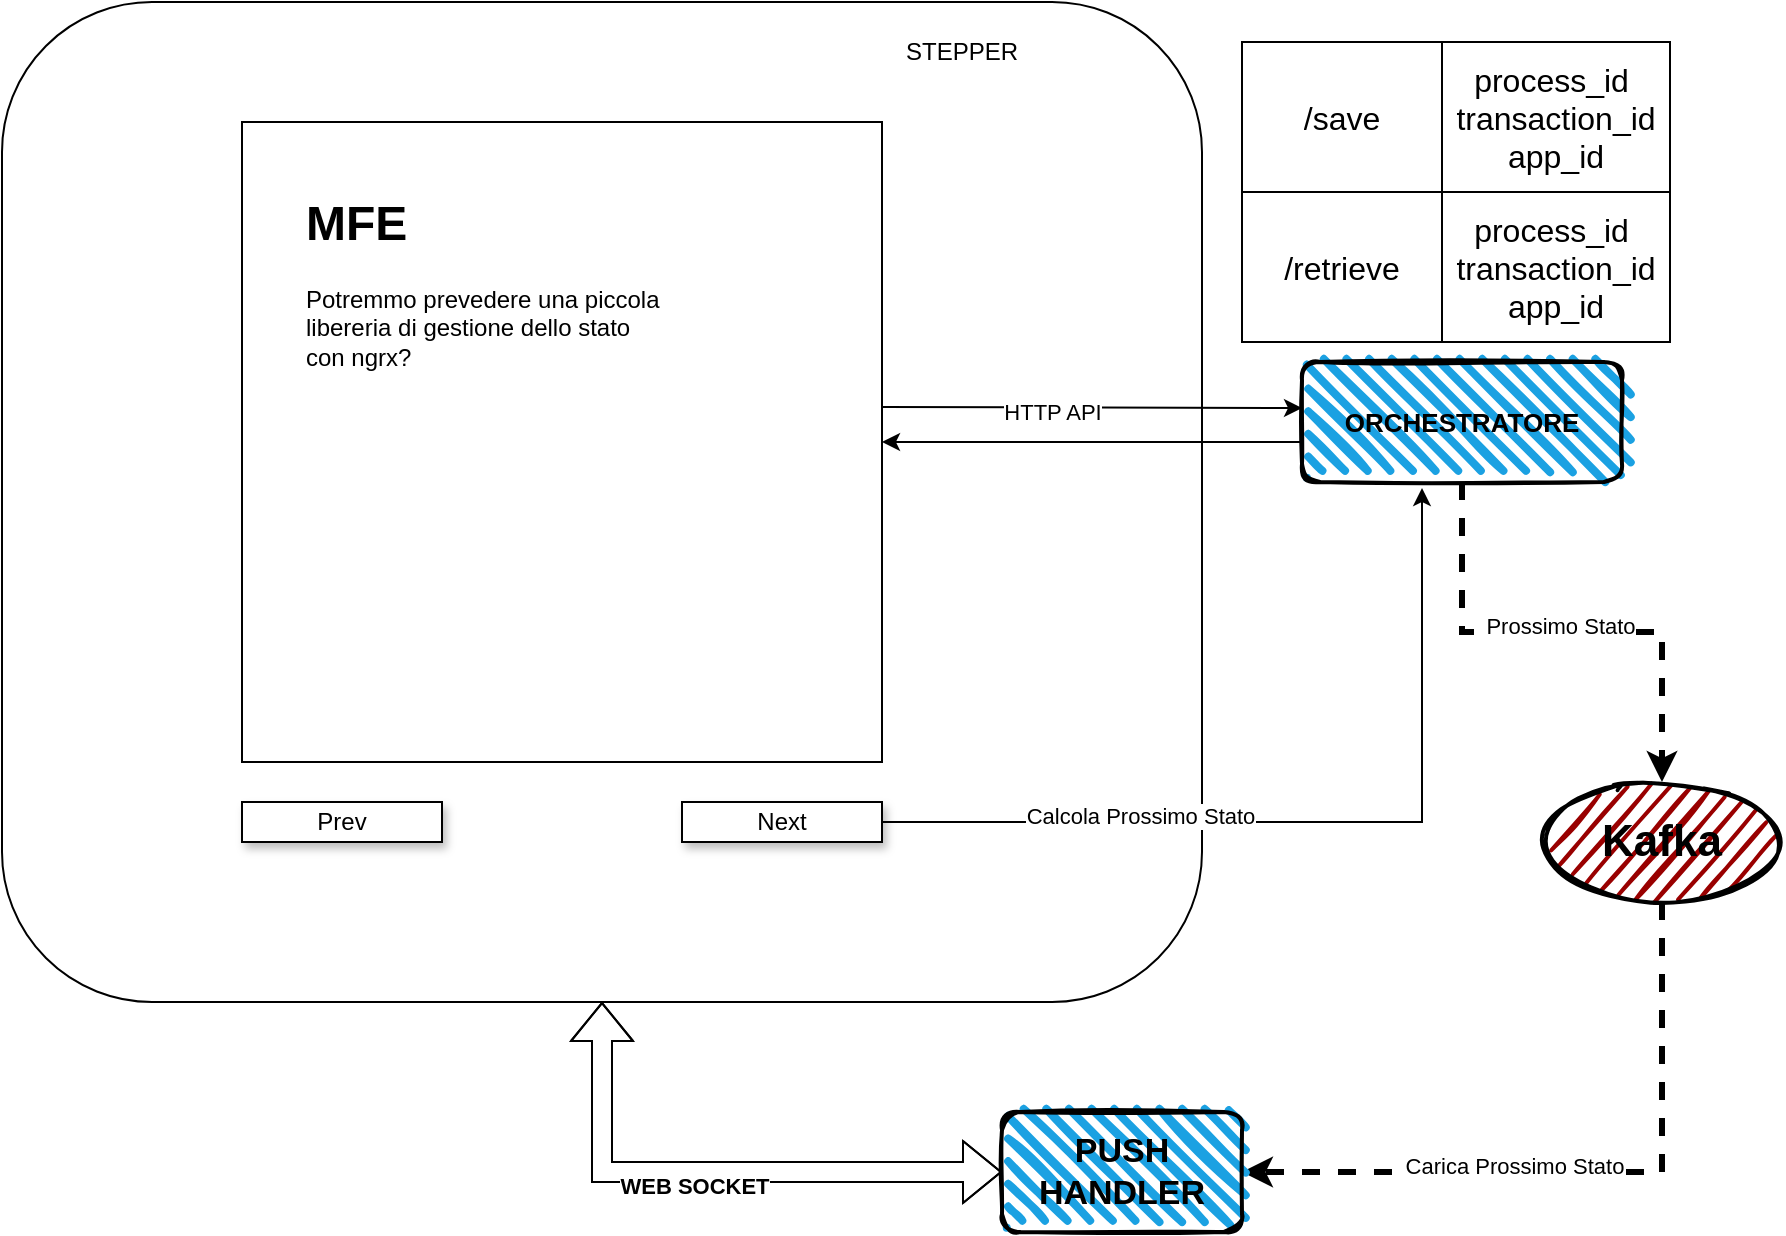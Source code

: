 <mxfile version="24.6.4" type="github">
  <diagram name="Pagina-1" id="C7_9IfkKeF7DStRpIM5F">
    <mxGraphModel dx="1069" dy="625" grid="1" gridSize="10" guides="1" tooltips="1" connect="1" arrows="1" fold="1" page="1" pageScale="1" pageWidth="827" pageHeight="1169" math="0" shadow="0">
      <root>
        <mxCell id="0" />
        <mxCell id="1" parent="0" />
        <mxCell id="WD45U_8TrC-EwpL1BpPQ-15" value="" style="edgeStyle=orthogonalEdgeStyle;rounded=0;orthogonalLoop=1;jettySize=auto;html=1;entryX=0;entryY=0.5;entryDx=0;entryDy=0;strokeWidth=1;shape=flexArrow;startArrow=block;" edge="1" parent="1" source="YzpoUHX3hyA8Y1LbCeKg-5" target="WD45U_8TrC-EwpL1BpPQ-6">
          <mxGeometry relative="1" as="geometry">
            <mxPoint x="310" y="580" as="targetPoint" />
          </mxGeometry>
        </mxCell>
        <mxCell id="WD45U_8TrC-EwpL1BpPQ-16" value="&lt;b&gt;WEB SOCKET&lt;/b&gt;" style="edgeLabel;html=1;align=center;verticalAlign=middle;resizable=0;points=[];" vertex="1" connectable="0" parent="WD45U_8TrC-EwpL1BpPQ-15">
          <mxGeometry x="-0.081" y="-6" relative="1" as="geometry">
            <mxPoint y="1" as="offset" />
          </mxGeometry>
        </mxCell>
        <mxCell id="YzpoUHX3hyA8Y1LbCeKg-5" value="" style="rounded=1;whiteSpace=wrap;html=1;" parent="1" vertex="1">
          <mxGeometry x="10" width="600" height="500" as="geometry" />
        </mxCell>
        <mxCell id="YzpoUHX3hyA8Y1LbCeKg-3" value="Prev" style="rounded=0;whiteSpace=wrap;html=1;shadow=1;" parent="1" vertex="1">
          <mxGeometry x="130" y="400" width="100" height="20" as="geometry" />
        </mxCell>
        <mxCell id="YzpoUHX3hyA8Y1LbCeKg-44" value="" style="edgeStyle=orthogonalEdgeStyle;rounded=0;orthogonalLoop=1;jettySize=auto;html=1;entryX=0.375;entryY=1.05;entryDx=0;entryDy=0;entryPerimeter=0;" parent="1" source="YzpoUHX3hyA8Y1LbCeKg-4" edge="1" target="YzpoUHX3hyA8Y1LbCeKg-10">
          <mxGeometry relative="1" as="geometry">
            <mxPoint x="690" y="410" as="targetPoint" />
          </mxGeometry>
        </mxCell>
        <mxCell id="WD45U_8TrC-EwpL1BpPQ-4" value="Calcola Prossimo Stato" style="edgeLabel;html=1;align=center;verticalAlign=middle;resizable=0;points=[];" vertex="1" connectable="0" parent="YzpoUHX3hyA8Y1LbCeKg-44">
          <mxGeometry x="-0.41" y="4" relative="1" as="geometry">
            <mxPoint y="1" as="offset" />
          </mxGeometry>
        </mxCell>
        <mxCell id="YzpoUHX3hyA8Y1LbCeKg-4" value="Next" style="rounded=0;whiteSpace=wrap;html=1;shadow=1;" parent="1" vertex="1">
          <mxGeometry x="350" y="400" width="100" height="20" as="geometry" />
        </mxCell>
        <mxCell id="YzpoUHX3hyA8Y1LbCeKg-6" value="STEPPER" style="text;html=1;align=center;verticalAlign=middle;whiteSpace=wrap;rounded=0;" parent="1" vertex="1">
          <mxGeometry x="460" y="10" width="60" height="30" as="geometry" />
        </mxCell>
        <mxCell id="YzpoUHX3hyA8Y1LbCeKg-7" value="MFE" style="text;html=1;align=center;verticalAlign=middle;whiteSpace=wrap;rounded=0;" parent="1" vertex="1">
          <mxGeometry x="384" y="70" width="60" height="30" as="geometry" />
        </mxCell>
        <mxCell id="YzpoUHX3hyA8Y1LbCeKg-8" value="" style="endArrow=classic;html=1;rounded=0;" parent="1" edge="1">
          <mxGeometry width="50" height="50" relative="1" as="geometry">
            <mxPoint x="450" y="202.5" as="sourcePoint" />
            <mxPoint x="660" y="203" as="targetPoint" />
          </mxGeometry>
        </mxCell>
        <mxCell id="WD45U_8TrC-EwpL1BpPQ-7" value="HTTP API" style="edgeLabel;html=1;align=center;verticalAlign=middle;resizable=0;points=[];" vertex="1" connectable="0" parent="YzpoUHX3hyA8Y1LbCeKg-8">
          <mxGeometry x="-0.19" y="-2" relative="1" as="geometry">
            <mxPoint as="offset" />
          </mxGeometry>
        </mxCell>
        <mxCell id="YzpoUHX3hyA8Y1LbCeKg-1" value="" style="whiteSpace=wrap;html=1;aspect=fixed;" parent="1" vertex="1">
          <mxGeometry x="130" y="60" width="320" height="320" as="geometry" />
        </mxCell>
        <mxCell id="YzpoUHX3hyA8Y1LbCeKg-9" value="" style="endArrow=classic;html=1;rounded=0;entryX=1;entryY=0.5;entryDx=0;entryDy=0;" parent="1" target="YzpoUHX3hyA8Y1LbCeKg-1" edge="1">
          <mxGeometry width="50" height="50" relative="1" as="geometry">
            <mxPoint x="660" y="220" as="sourcePoint" />
            <mxPoint x="670" y="210" as="targetPoint" />
          </mxGeometry>
        </mxCell>
        <mxCell id="WD45U_8TrC-EwpL1BpPQ-12" value="" style="edgeStyle=orthogonalEdgeStyle;rounded=0;orthogonalLoop=1;jettySize=auto;html=1;entryX=0.5;entryY=0;entryDx=0;entryDy=0;dashed=1;strokeWidth=3;" edge="1" parent="1" source="YzpoUHX3hyA8Y1LbCeKg-10" target="YzpoUHX3hyA8Y1LbCeKg-47">
          <mxGeometry relative="1" as="geometry">
            <mxPoint x="740" y="320" as="targetPoint" />
          </mxGeometry>
        </mxCell>
        <mxCell id="WD45U_8TrC-EwpL1BpPQ-13" value="Prossimo Stato" style="edgeLabel;html=1;align=center;verticalAlign=middle;resizable=0;points=[];" vertex="1" connectable="0" parent="WD45U_8TrC-EwpL1BpPQ-12">
          <mxGeometry x="-0.008" y="3" relative="1" as="geometry">
            <mxPoint as="offset" />
          </mxGeometry>
        </mxCell>
        <mxCell id="YzpoUHX3hyA8Y1LbCeKg-10" value="&lt;div style=&quot;font-size: 13px;&quot;&gt;&lt;b&gt;&lt;font style=&quot;font-size: 13px;&quot;&gt;ORCHESTRATORE&lt;/font&gt;&lt;/b&gt;&lt;/div&gt;" style="rounded=1;whiteSpace=wrap;html=1;strokeWidth=2;fillWeight=4;hachureGap=8;hachureAngle=45;fillColor=#1ba1e2;sketch=1;" parent="1" vertex="1">
          <mxGeometry x="660" y="180" width="160" height="60" as="geometry" />
        </mxCell>
        <mxCell id="YzpoUHX3hyA8Y1LbCeKg-11" value="" style="shape=table;startSize=0;container=1;collapsible=0;childLayout=tableLayout;fontSize=16;fillColor=default;" parent="1" vertex="1">
          <mxGeometry x="630" y="20" width="214" height="150" as="geometry" />
        </mxCell>
        <mxCell id="YzpoUHX3hyA8Y1LbCeKg-12" value="" style="shape=tableRow;horizontal=0;startSize=0;swimlaneHead=0;swimlaneBody=0;strokeColor=inherit;top=0;left=0;bottom=0;right=0;collapsible=0;dropTarget=0;fillColor=none;points=[[0,0.5],[1,0.5]];portConstraint=eastwest;fontSize=16;" parent="YzpoUHX3hyA8Y1LbCeKg-11" vertex="1">
          <mxGeometry width="214" height="75" as="geometry" />
        </mxCell>
        <mxCell id="YzpoUHX3hyA8Y1LbCeKg-13" value="/save" style="shape=partialRectangle;html=1;whiteSpace=wrap;connectable=0;strokeColor=inherit;overflow=hidden;fillColor=none;top=0;left=0;bottom=0;right=0;pointerEvents=1;fontSize=16;" parent="YzpoUHX3hyA8Y1LbCeKg-12" vertex="1">
          <mxGeometry width="100" height="75" as="geometry">
            <mxRectangle width="100" height="75" as="alternateBounds" />
          </mxGeometry>
        </mxCell>
        <mxCell id="YzpoUHX3hyA8Y1LbCeKg-14" value="process_id&amp;nbsp;&lt;div&gt;transaction_id&lt;/div&gt;&lt;div&gt;app_id&lt;/div&gt;" style="shape=partialRectangle;html=1;whiteSpace=wrap;connectable=0;strokeColor=inherit;overflow=hidden;fillColor=none;top=0;left=0;bottom=0;right=0;pointerEvents=1;fontSize=16;" parent="YzpoUHX3hyA8Y1LbCeKg-12" vertex="1">
          <mxGeometry x="100" width="114" height="75" as="geometry">
            <mxRectangle width="114" height="75" as="alternateBounds" />
          </mxGeometry>
        </mxCell>
        <mxCell id="YzpoUHX3hyA8Y1LbCeKg-36" value="" style="shape=tableRow;horizontal=0;startSize=0;swimlaneHead=0;swimlaneBody=0;strokeColor=inherit;top=0;left=0;bottom=0;right=0;collapsible=0;dropTarget=0;fillColor=none;points=[[0,0.5],[1,0.5]];portConstraint=eastwest;fontSize=16;" parent="YzpoUHX3hyA8Y1LbCeKg-11" vertex="1">
          <mxGeometry y="75" width="214" height="75" as="geometry" />
        </mxCell>
        <mxCell id="YzpoUHX3hyA8Y1LbCeKg-37" value="/retrieve" style="shape=partialRectangle;html=1;whiteSpace=wrap;connectable=0;strokeColor=inherit;overflow=hidden;fillColor=none;top=0;left=0;bottom=0;right=0;pointerEvents=1;fontSize=16;" parent="YzpoUHX3hyA8Y1LbCeKg-36" vertex="1">
          <mxGeometry width="100" height="75" as="geometry">
            <mxRectangle width="100" height="75" as="alternateBounds" />
          </mxGeometry>
        </mxCell>
        <mxCell id="YzpoUHX3hyA8Y1LbCeKg-38" value="process_id&amp;nbsp;&lt;div&gt;transaction_id&lt;/div&gt;&lt;div&gt;app_id&lt;/div&gt;" style="shape=partialRectangle;html=1;whiteSpace=wrap;connectable=0;strokeColor=inherit;overflow=hidden;fillColor=none;top=0;left=0;bottom=0;right=0;pointerEvents=1;fontSize=16;" parent="YzpoUHX3hyA8Y1LbCeKg-36" vertex="1">
          <mxGeometry x="100" width="114" height="75" as="geometry">
            <mxRectangle width="114" height="75" as="alternateBounds" />
          </mxGeometry>
        </mxCell>
        <mxCell id="WD45U_8TrC-EwpL1BpPQ-18" value="" style="edgeStyle=orthogonalEdgeStyle;rounded=0;orthogonalLoop=1;jettySize=auto;html=1;entryX=1;entryY=0.5;entryDx=0;entryDy=0;dashed=1;strokeWidth=3;" edge="1" parent="1" source="YzpoUHX3hyA8Y1LbCeKg-47" target="WD45U_8TrC-EwpL1BpPQ-6">
          <mxGeometry relative="1" as="geometry">
            <mxPoint x="840" y="530" as="targetPoint" />
            <Array as="points">
              <mxPoint x="840" y="585" />
            </Array>
          </mxGeometry>
        </mxCell>
        <mxCell id="WD45U_8TrC-EwpL1BpPQ-19" value="Carica Prossimo Stato" style="edgeLabel;html=1;align=center;verticalAlign=middle;resizable=0;points=[];" vertex="1" connectable="0" parent="WD45U_8TrC-EwpL1BpPQ-18">
          <mxGeometry x="0.212" y="-3" relative="1" as="geometry">
            <mxPoint as="offset" />
          </mxGeometry>
        </mxCell>
        <mxCell id="YzpoUHX3hyA8Y1LbCeKg-47" value="&lt;b&gt;&lt;font style=&quot;font-size: 22px;&quot;&gt;Kafka&lt;/font&gt;&lt;/b&gt;" style="ellipse;whiteSpace=wrap;html=1;strokeWidth=2;fillWeight=2;hachureGap=8;fillColor=#990000;fillStyle=dots;sketch=1;" parent="1" vertex="1">
          <mxGeometry x="780" y="390" width="120" height="60" as="geometry" />
        </mxCell>
        <mxCell id="WD45U_8TrC-EwpL1BpPQ-3" value="&lt;h1 style=&quot;margin-top: 0px;&quot;&gt;MFE&lt;/h1&gt;&lt;p&gt;Potremmo prevedere una piccola libereria di gestione dello stato con ngrx?&amp;nbsp;&lt;/p&gt;" style="text;html=1;whiteSpace=wrap;overflow=hidden;rounded=0;" vertex="1" parent="1">
          <mxGeometry x="160" y="90" width="180" height="120" as="geometry" />
        </mxCell>
        <mxCell id="WD45U_8TrC-EwpL1BpPQ-6" value="PUSH HANDLER" style="rounded=1;whiteSpace=wrap;html=1;strokeWidth=2;fillWeight=4;hachureGap=8;hachureAngle=45;fillColor=#1ba1e2;sketch=1;fontStyle=1;fontSize=17;" vertex="1" parent="1">
          <mxGeometry x="510" y="555" width="120" height="60" as="geometry" />
        </mxCell>
      </root>
    </mxGraphModel>
  </diagram>
</mxfile>
